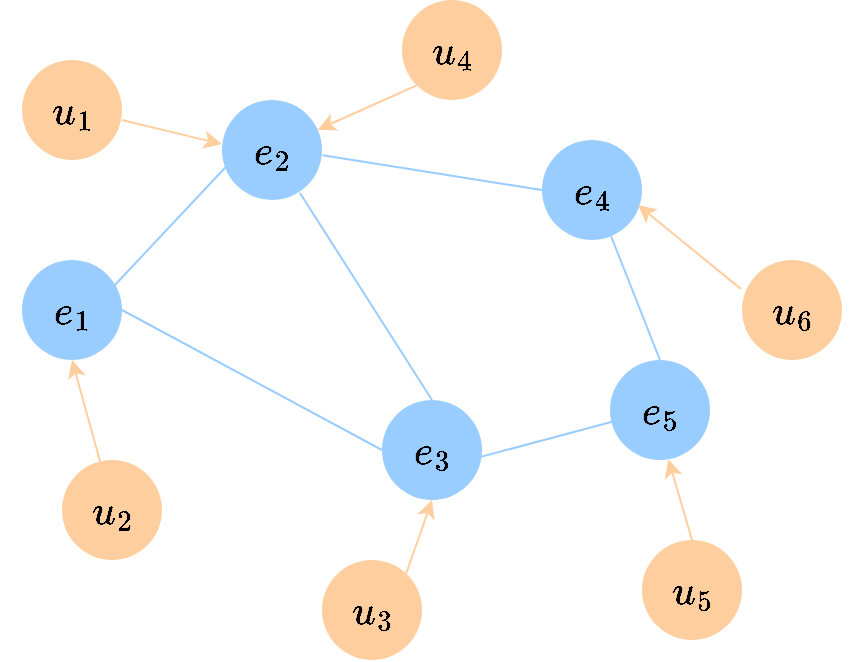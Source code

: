 <mxfile version="26.1.0">
  <diagram name="第 1 页" id="JoeD6NzNSS_i4DSreLfH">
    <mxGraphModel dx="2946" dy="1149" grid="1" gridSize="10" guides="1" tooltips="1" connect="1" arrows="1" fold="1" page="1" pageScale="1" pageWidth="428" pageHeight="350" math="1" shadow="0">
      <root>
        <mxCell id="0" />
        <mxCell id="1" parent="0" />
        <mxCell id="YJKvqYLwMtBOx1GcL__i-1" value="" style="group" vertex="1" connectable="0" parent="1">
          <mxGeometry x="10" y="10" width="410" height="330" as="geometry" />
        </mxCell>
        <mxCell id="GH1kzZb3Gu5YwuAaE8iT-1" value="&lt;font color=&quot;#000000&quot; style=&quot;font-size: 20px;&quot; face=&quot;Times New Roman&quot;&gt;&lt;b style=&quot;&quot;&gt;$$e_1$$&lt;/b&gt;&lt;/font&gt;" style="ellipse;whiteSpace=wrap;html=1;aspect=fixed;fillColor=#99CCFF;strokeColor=none;fontColor=#ffffff;" parent="YJKvqYLwMtBOx1GcL__i-1" vertex="1">
          <mxGeometry y="130" width="50" height="50" as="geometry" />
        </mxCell>
        <mxCell id="GH1kzZb3Gu5YwuAaE8iT-2" value="&lt;font color=&quot;#000000&quot; style=&quot;font-size: 20px;&quot; face=&quot;Times New Roman&quot;&gt;&lt;b style=&quot;&quot;&gt;$$e_4$$&lt;/b&gt;&lt;/font&gt;" style="ellipse;whiteSpace=wrap;html=1;aspect=fixed;fillColor=#99CCFF;strokeColor=none;fontColor=#ffffff;" parent="YJKvqYLwMtBOx1GcL__i-1" vertex="1">
          <mxGeometry x="260" y="70" width="50" height="50" as="geometry" />
        </mxCell>
        <mxCell id="GH1kzZb3Gu5YwuAaE8iT-3" value="&lt;font color=&quot;#000000&quot; style=&quot;font-size: 20px;&quot; face=&quot;Times New Roman&quot;&gt;&lt;b style=&quot;&quot;&gt;$$e_3$$&lt;/b&gt;&lt;/font&gt;" style="ellipse;whiteSpace=wrap;html=1;aspect=fixed;fillColor=#99CCFF;strokeColor=none;fontColor=#ffffff;" parent="YJKvqYLwMtBOx1GcL__i-1" vertex="1">
          <mxGeometry x="180" y="200" width="50" height="50" as="geometry" />
        </mxCell>
        <mxCell id="GH1kzZb3Gu5YwuAaE8iT-4" value="&lt;font color=&quot;#000000&quot; style=&quot;font-size: 20px;&quot; face=&quot;Times New Roman&quot;&gt;&lt;b style=&quot;&quot;&gt;$$e_5$$&lt;/b&gt;&lt;/font&gt;" style="ellipse;whiteSpace=wrap;html=1;aspect=fixed;fillColor=#99CCFF;strokeColor=none;fontColor=#ffffff;" parent="YJKvqYLwMtBOx1GcL__i-1" vertex="1">
          <mxGeometry x="294" y="180" width="50" height="50" as="geometry" />
        </mxCell>
        <mxCell id="GH1kzZb3Gu5YwuAaE8iT-5" value="&lt;font color=&quot;#000000&quot; style=&quot;font-size: 20px;&quot; face=&quot;Times New Roman&quot;&gt;&lt;b style=&quot;&quot;&gt;$$e_2$$&lt;/b&gt;&lt;/font&gt;" style="ellipse;whiteSpace=wrap;html=1;aspect=fixed;fillColor=#99CCFF;strokeColor=none;fontColor=#ffffff;" parent="YJKvqYLwMtBOx1GcL__i-1" vertex="1">
          <mxGeometry x="100" y="50" width="50" height="50" as="geometry" />
        </mxCell>
        <mxCell id="GH1kzZb3Gu5YwuAaE8iT-7" value="&lt;font color=&quot;#000000&quot; style=&quot;font-size: 20px;&quot; face=&quot;Times New Roman&quot;&gt;&lt;b style=&quot;&quot;&gt;$$u_2$$&lt;/b&gt;&lt;/font&gt;" style="ellipse;whiteSpace=wrap;html=1;aspect=fixed;fillColor=#FFCE9F;strokeColor=none;fontColor=#ffffff;" parent="YJKvqYLwMtBOx1GcL__i-1" vertex="1">
          <mxGeometry x="20" y="230" width="50" height="50" as="geometry" />
        </mxCell>
        <mxCell id="GH1kzZb3Gu5YwuAaE8iT-8" value="" style="endArrow=none;html=1;rounded=0;entryX=0;entryY=0.5;entryDx=0;entryDy=0;strokeColor=#99CCFF;exitX=1.007;exitY=0.553;exitDx=0;exitDy=0;exitPerimeter=0;" parent="YJKvqYLwMtBOx1GcL__i-1" source="GH1kzZb3Gu5YwuAaE8iT-5" target="GH1kzZb3Gu5YwuAaE8iT-2" edge="1">
          <mxGeometry width="50" height="50" relative="1" as="geometry">
            <mxPoint x="150" y="70" as="sourcePoint" />
            <mxPoint x="200" y="20" as="targetPoint" />
          </mxGeometry>
        </mxCell>
        <mxCell id="GH1kzZb3Gu5YwuAaE8iT-9" value="" style="endArrow=none;html=1;rounded=0;entryX=0.778;entryY=0.927;entryDx=0;entryDy=0;strokeColor=#99CCFF;exitX=0.5;exitY=0;exitDx=0;exitDy=0;entryPerimeter=0;" parent="YJKvqYLwMtBOx1GcL__i-1" source="GH1kzZb3Gu5YwuAaE8iT-3" target="GH1kzZb3Gu5YwuAaE8iT-5" edge="1">
          <mxGeometry width="50" height="50" relative="1" as="geometry">
            <mxPoint x="209" y="199" as="sourcePoint" />
            <mxPoint x="319" y="216" as="targetPoint" />
          </mxGeometry>
        </mxCell>
        <mxCell id="GH1kzZb3Gu5YwuAaE8iT-10" value="" style="endArrow=none;html=1;rounded=0;entryX=0.5;entryY=0;entryDx=0;entryDy=0;strokeColor=#99CCFF;exitX=0.692;exitY=0.965;exitDx=0;exitDy=0;exitPerimeter=0;" parent="YJKvqYLwMtBOx1GcL__i-1" source="GH1kzZb3Gu5YwuAaE8iT-2" target="GH1kzZb3Gu5YwuAaE8iT-4" edge="1">
          <mxGeometry width="50" height="50" relative="1" as="geometry">
            <mxPoint x="308" y="104" as="sourcePoint" />
            <mxPoint x="418" y="121" as="targetPoint" />
          </mxGeometry>
        </mxCell>
        <mxCell id="GH1kzZb3Gu5YwuAaE8iT-11" value="" style="endArrow=none;html=1;rounded=0;entryX=0.04;entryY=0.667;entryDx=0;entryDy=0;strokeColor=#99CCFF;exitX=1.007;exitY=0.553;exitDx=0;exitDy=0;exitPerimeter=0;entryPerimeter=0;" parent="YJKvqYLwMtBOx1GcL__i-1" target="GH1kzZb3Gu5YwuAaE8iT-5" edge="1">
          <mxGeometry width="50" height="50" relative="1" as="geometry">
            <mxPoint x="46" y="143" as="sourcePoint" />
            <mxPoint x="122" y="64" as="targetPoint" />
          </mxGeometry>
        </mxCell>
        <mxCell id="GH1kzZb3Gu5YwuAaE8iT-12" value="" style="endArrow=none;html=1;rounded=0;entryX=0;entryY=0.5;entryDx=0;entryDy=0;strokeColor=#99CCFF;exitX=1;exitY=0.5;exitDx=0;exitDy=0;" parent="YJKvqYLwMtBOx1GcL__i-1" source="GH1kzZb3Gu5YwuAaE8iT-1" target="GH1kzZb3Gu5YwuAaE8iT-3" edge="1">
          <mxGeometry width="50" height="50" relative="1" as="geometry">
            <mxPoint x="184" y="185" as="sourcePoint" />
            <mxPoint x="260" y="106" as="targetPoint" />
          </mxGeometry>
        </mxCell>
        <mxCell id="GH1kzZb3Gu5YwuAaE8iT-13" value="" style="endArrow=none;html=1;rounded=0;entryX=0.041;entryY=0.612;entryDx=0;entryDy=0;strokeColor=#99CCFF;exitX=0.969;exitY=0.574;exitDx=0;exitDy=0;exitPerimeter=0;entryPerimeter=0;" parent="YJKvqYLwMtBOx1GcL__i-1" source="GH1kzZb3Gu5YwuAaE8iT-3" target="GH1kzZb3Gu5YwuAaE8iT-4" edge="1">
          <mxGeometry width="50" height="50" relative="1" as="geometry">
            <mxPoint x="230" y="230" as="sourcePoint" />
            <mxPoint x="286" y="170" as="targetPoint" />
          </mxGeometry>
        </mxCell>
        <mxCell id="GH1kzZb3Gu5YwuAaE8iT-14" value="&lt;font color=&quot;#000000&quot; style=&quot;font-size: 20px;&quot; face=&quot;Times New Roman&quot;&gt;&lt;b style=&quot;&quot;&gt;$$u_6$$&lt;/b&gt;&lt;/font&gt;" style="ellipse;whiteSpace=wrap;html=1;aspect=fixed;fillColor=#FFCE9F;strokeColor=none;fontColor=#ffffff;" parent="YJKvqYLwMtBOx1GcL__i-1" vertex="1">
          <mxGeometry x="360" y="130" width="50" height="50" as="geometry" />
        </mxCell>
        <mxCell id="GH1kzZb3Gu5YwuAaE8iT-15" value="&lt;font color=&quot;#000000&quot; style=&quot;font-size: 20px;&quot; face=&quot;Times New Roman&quot;&gt;&lt;b style=&quot;&quot;&gt;$$u_4$$&lt;/b&gt;&lt;/font&gt;" style="ellipse;whiteSpace=wrap;html=1;aspect=fixed;fillColor=#FFCE9F;strokeColor=none;fontColor=#ffffff;" parent="YJKvqYLwMtBOx1GcL__i-1" vertex="1">
          <mxGeometry x="190" width="50" height="50" as="geometry" />
        </mxCell>
        <mxCell id="GH1kzZb3Gu5YwuAaE8iT-16" value="&lt;font color=&quot;#000000&quot; style=&quot;font-size: 20px;&quot; face=&quot;Times New Roman&quot;&gt;&lt;b style=&quot;&quot;&gt;$$u_1$$&lt;/b&gt;&lt;/font&gt;" style="ellipse;whiteSpace=wrap;html=1;aspect=fixed;fillColor=#FFCE9F;strokeColor=none;fontColor=#ffffff;" parent="YJKvqYLwMtBOx1GcL__i-1" vertex="1">
          <mxGeometry y="30" width="50" height="50" as="geometry" />
        </mxCell>
        <mxCell id="GH1kzZb3Gu5YwuAaE8iT-17" value="&lt;font color=&quot;#000000&quot; style=&quot;font-size: 20px;&quot; face=&quot;Times New Roman&quot;&gt;&lt;b style=&quot;&quot;&gt;$$u_3$$&lt;/b&gt;&lt;/font&gt;" style="ellipse;whiteSpace=wrap;html=1;aspect=fixed;fillColor=#FFCE9F;strokeColor=none;fontColor=#ffffff;" parent="YJKvqYLwMtBOx1GcL__i-1" vertex="1">
          <mxGeometry x="150" y="280" width="50" height="50" as="geometry" />
        </mxCell>
        <mxCell id="GH1kzZb3Gu5YwuAaE8iT-18" value="&lt;font color=&quot;#000000&quot; style=&quot;font-size: 20px;&quot; face=&quot;Times New Roman&quot;&gt;&lt;b style=&quot;&quot;&gt;$$u_5$$&lt;/b&gt;&lt;/font&gt;" style="ellipse;whiteSpace=wrap;html=1;aspect=fixed;fillColor=#FFCE9F;strokeColor=none;fontColor=#ffffff;" parent="YJKvqYLwMtBOx1GcL__i-1" vertex="1">
          <mxGeometry x="310" y="270" width="50" height="50" as="geometry" />
        </mxCell>
        <mxCell id="GH1kzZb3Gu5YwuAaE8iT-19" value="" style="endArrow=classic;html=1;rounded=0;entryX=-0.003;entryY=0.441;entryDx=0;entryDy=0;entryPerimeter=0;strokeColor=#FFCE9F;" parent="YJKvqYLwMtBOx1GcL__i-1" target="GH1kzZb3Gu5YwuAaE8iT-5" edge="1">
          <mxGeometry width="50" height="50" relative="1" as="geometry">
            <mxPoint x="50" y="60" as="sourcePoint" />
            <mxPoint x="100" y="10" as="targetPoint" />
          </mxGeometry>
        </mxCell>
        <mxCell id="GH1kzZb3Gu5YwuAaE8iT-20" value="" style="endArrow=classic;html=1;rounded=0;strokeColor=#FFCE9F;exitX=0;exitY=1;exitDx=0;exitDy=0;" parent="YJKvqYLwMtBOx1GcL__i-1" source="GH1kzZb3Gu5YwuAaE8iT-15" target="GH1kzZb3Gu5YwuAaE8iT-5" edge="1">
          <mxGeometry width="50" height="50" relative="1" as="geometry">
            <mxPoint x="216" y="49" as="sourcePoint" />
            <mxPoint x="226" y="70" as="targetPoint" />
          </mxGeometry>
        </mxCell>
        <mxCell id="GH1kzZb3Gu5YwuAaE8iT-21" value="" style="endArrow=classic;html=1;rounded=0;entryX=0.5;entryY=1;entryDx=0;entryDy=0;strokeColor=#FFCE9F;" parent="YJKvqYLwMtBOx1GcL__i-1" target="GH1kzZb3Gu5YwuAaE8iT-3" edge="1">
          <mxGeometry width="50" height="50" relative="1" as="geometry">
            <mxPoint x="192" y="287" as="sourcePoint" />
            <mxPoint x="242" y="299" as="targetPoint" />
          </mxGeometry>
        </mxCell>
        <mxCell id="GH1kzZb3Gu5YwuAaE8iT-22" value="" style="endArrow=classic;html=1;rounded=0;entryX=0.5;entryY=1;entryDx=0;entryDy=0;strokeColor=#FFCE9F;exitX=0.388;exitY=0.041;exitDx=0;exitDy=0;exitPerimeter=0;" parent="YJKvqYLwMtBOx1GcL__i-1" source="GH1kzZb3Gu5YwuAaE8iT-7" target="GH1kzZb3Gu5YwuAaE8iT-1" edge="1">
          <mxGeometry width="50" height="50" relative="1" as="geometry">
            <mxPoint x="70" y="248" as="sourcePoint" />
            <mxPoint x="120" y="260" as="targetPoint" />
          </mxGeometry>
        </mxCell>
        <mxCell id="GH1kzZb3Gu5YwuAaE8iT-24" value="" style="endArrow=classic;html=1;rounded=0;entryX=0.584;entryY=0.993;entryDx=0;entryDy=0;strokeColor=#FFCE9F;entryPerimeter=0;" parent="YJKvqYLwMtBOx1GcL__i-1" target="GH1kzZb3Gu5YwuAaE8iT-4" edge="1">
          <mxGeometry width="50" height="50" relative="1" as="geometry">
            <mxPoint x="335" y="270" as="sourcePoint" />
            <mxPoint x="344" y="240.0" as="targetPoint" />
          </mxGeometry>
        </mxCell>
        <mxCell id="GH1kzZb3Gu5YwuAaE8iT-25" value="" style="endArrow=classic;html=1;rounded=0;entryX=0.959;entryY=0.65;entryDx=0;entryDy=0;strokeColor=#FFCE9F;entryPerimeter=0;exitX=-0.012;exitY=0.289;exitDx=0;exitDy=0;exitPerimeter=0;" parent="YJKvqYLwMtBOx1GcL__i-1" source="GH1kzZb3Gu5YwuAaE8iT-14" target="GH1kzZb3Gu5YwuAaE8iT-2" edge="1">
          <mxGeometry width="50" height="50" relative="1" as="geometry">
            <mxPoint x="370" y="120" as="sourcePoint" />
            <mxPoint x="383" y="83" as="targetPoint" />
          </mxGeometry>
        </mxCell>
      </root>
    </mxGraphModel>
  </diagram>
</mxfile>
